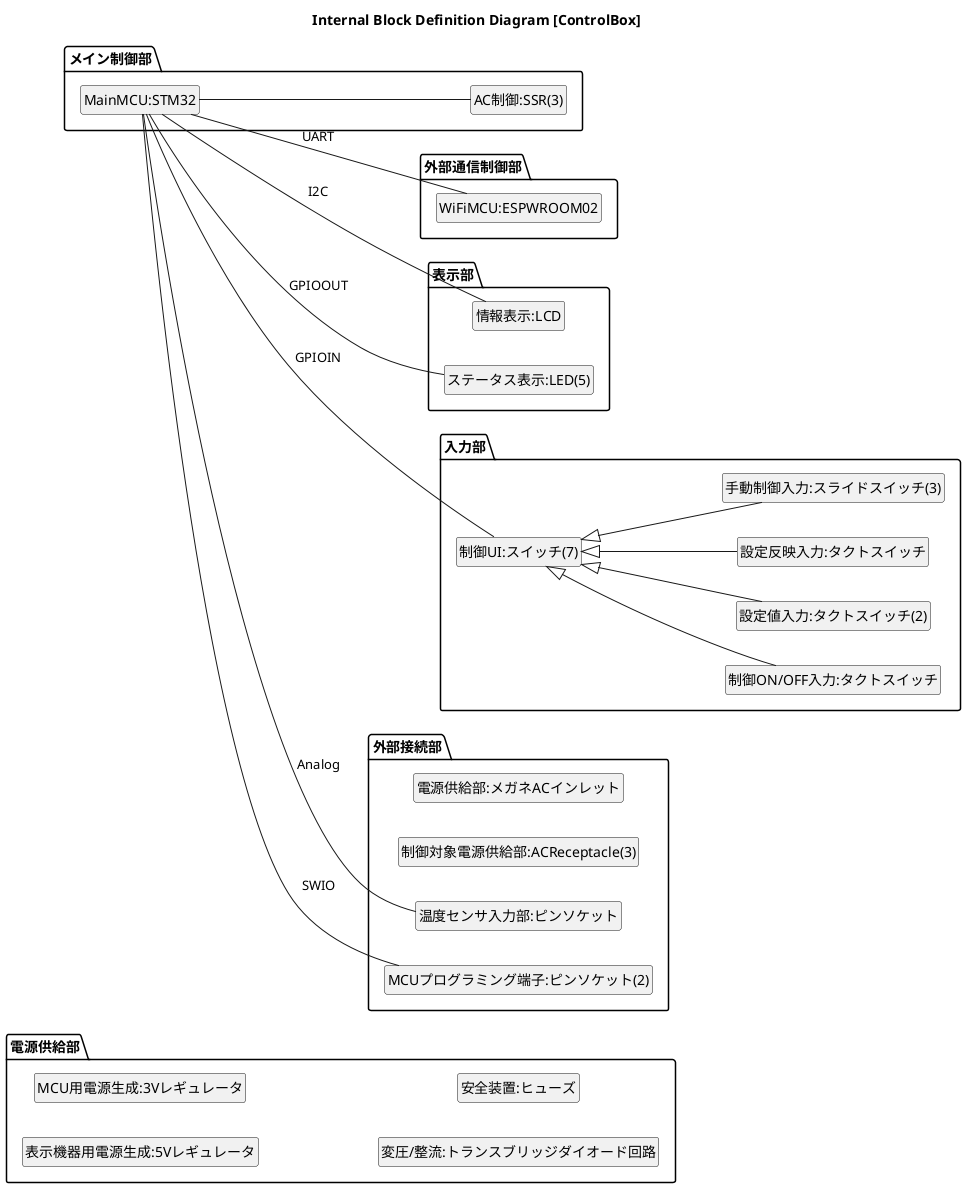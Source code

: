 @startuml

title Internal Block Definition Diagram [ControlBox]

left to right direction

hide circle
hide method
hide empty members

package "メイン制御部" as PackageMainControlUnit{
  class "MainMCU:STM32" as ClassMainMCU{
  }
  class "AC制御:SSR(3)" as ClassACControler{
  }

  ClassMainMCU -- ClassACControler
}
package "外部通信制御部"{
  class "WiFiMCU:ESPWROOM02" as ClassWiFiMCU{
  }
}
package "表示部" as PackageIndicator{
  class "情報表示:LCD" as ClassInformationIndicate{
  }
  class "ステータス表示:LED(5)" as ClassStatusIndicate{
  }
}
package "入力部"{
  class "制御UI:スイッチ(7)" as ClassControlUI{
  }
  class "制御ON/OFF入力:タクトスイッチ" as ClassONOFFInput{
  }
  class "設定値入力:タクトスイッチ(2)" as ClassSettingInput{
  }
  class "設定反映入力:タクトスイッチ" as ClassSettingReflect{
  }
  class "手動制御入力:スライドスイッチ(3)" as ClassManualSettingInput{
  }

  ClassControlUI <|-- ClassONOFFInput
  ClassControlUI <|-- ClassSettingInput
  ClassControlUI <|-- ClassSettingReflect
  ClassControlUI <|-- ClassManualSettingInput
}
package "電源供給部"{
  class "表示機器用電源生成:5Vレギュレータ" as ClassPowerSourceIndicator{
  }
  class "MCU用電源生成:3Vレギュレータ" as ClassPowerSourceMCU{
  }
  class "変圧/整流:トランスブリッジダイオード回路" as ClassTransformer{
  }
  class "安全装置:ヒューズ" as ClassSafetyDevice{
  }
}
package "外部接続部"{
  class "電源供給部:メガネACインレット" as ClassPowerSource{
  }
  class "制御対象電源供給部:ACReceptacle(3)" as ClassPeripheralPowerSource{
  }
  class "温度センサ入力部:ピンソケット" as ClassPeripheralInput{
  }
  class "MCUプログラミング端子:ピンソケット(2)" as ClassMCUProgrammingPin{
  }
}

ClassMainMCU -- ClassControlUI : GPIOIN
ClassMainMCU -- ClassWiFiMCU : UART

ClassMCUProgrammingPin -- ClassMainMCU : SWIO

ClassMainMCU -- ClassStatusIndicate : GPIOOUT
ClassMainMCU -- ClassInformationIndicate : I2C

ClassMainMCU -- ClassPeripheralInput : Analog


@enduml
